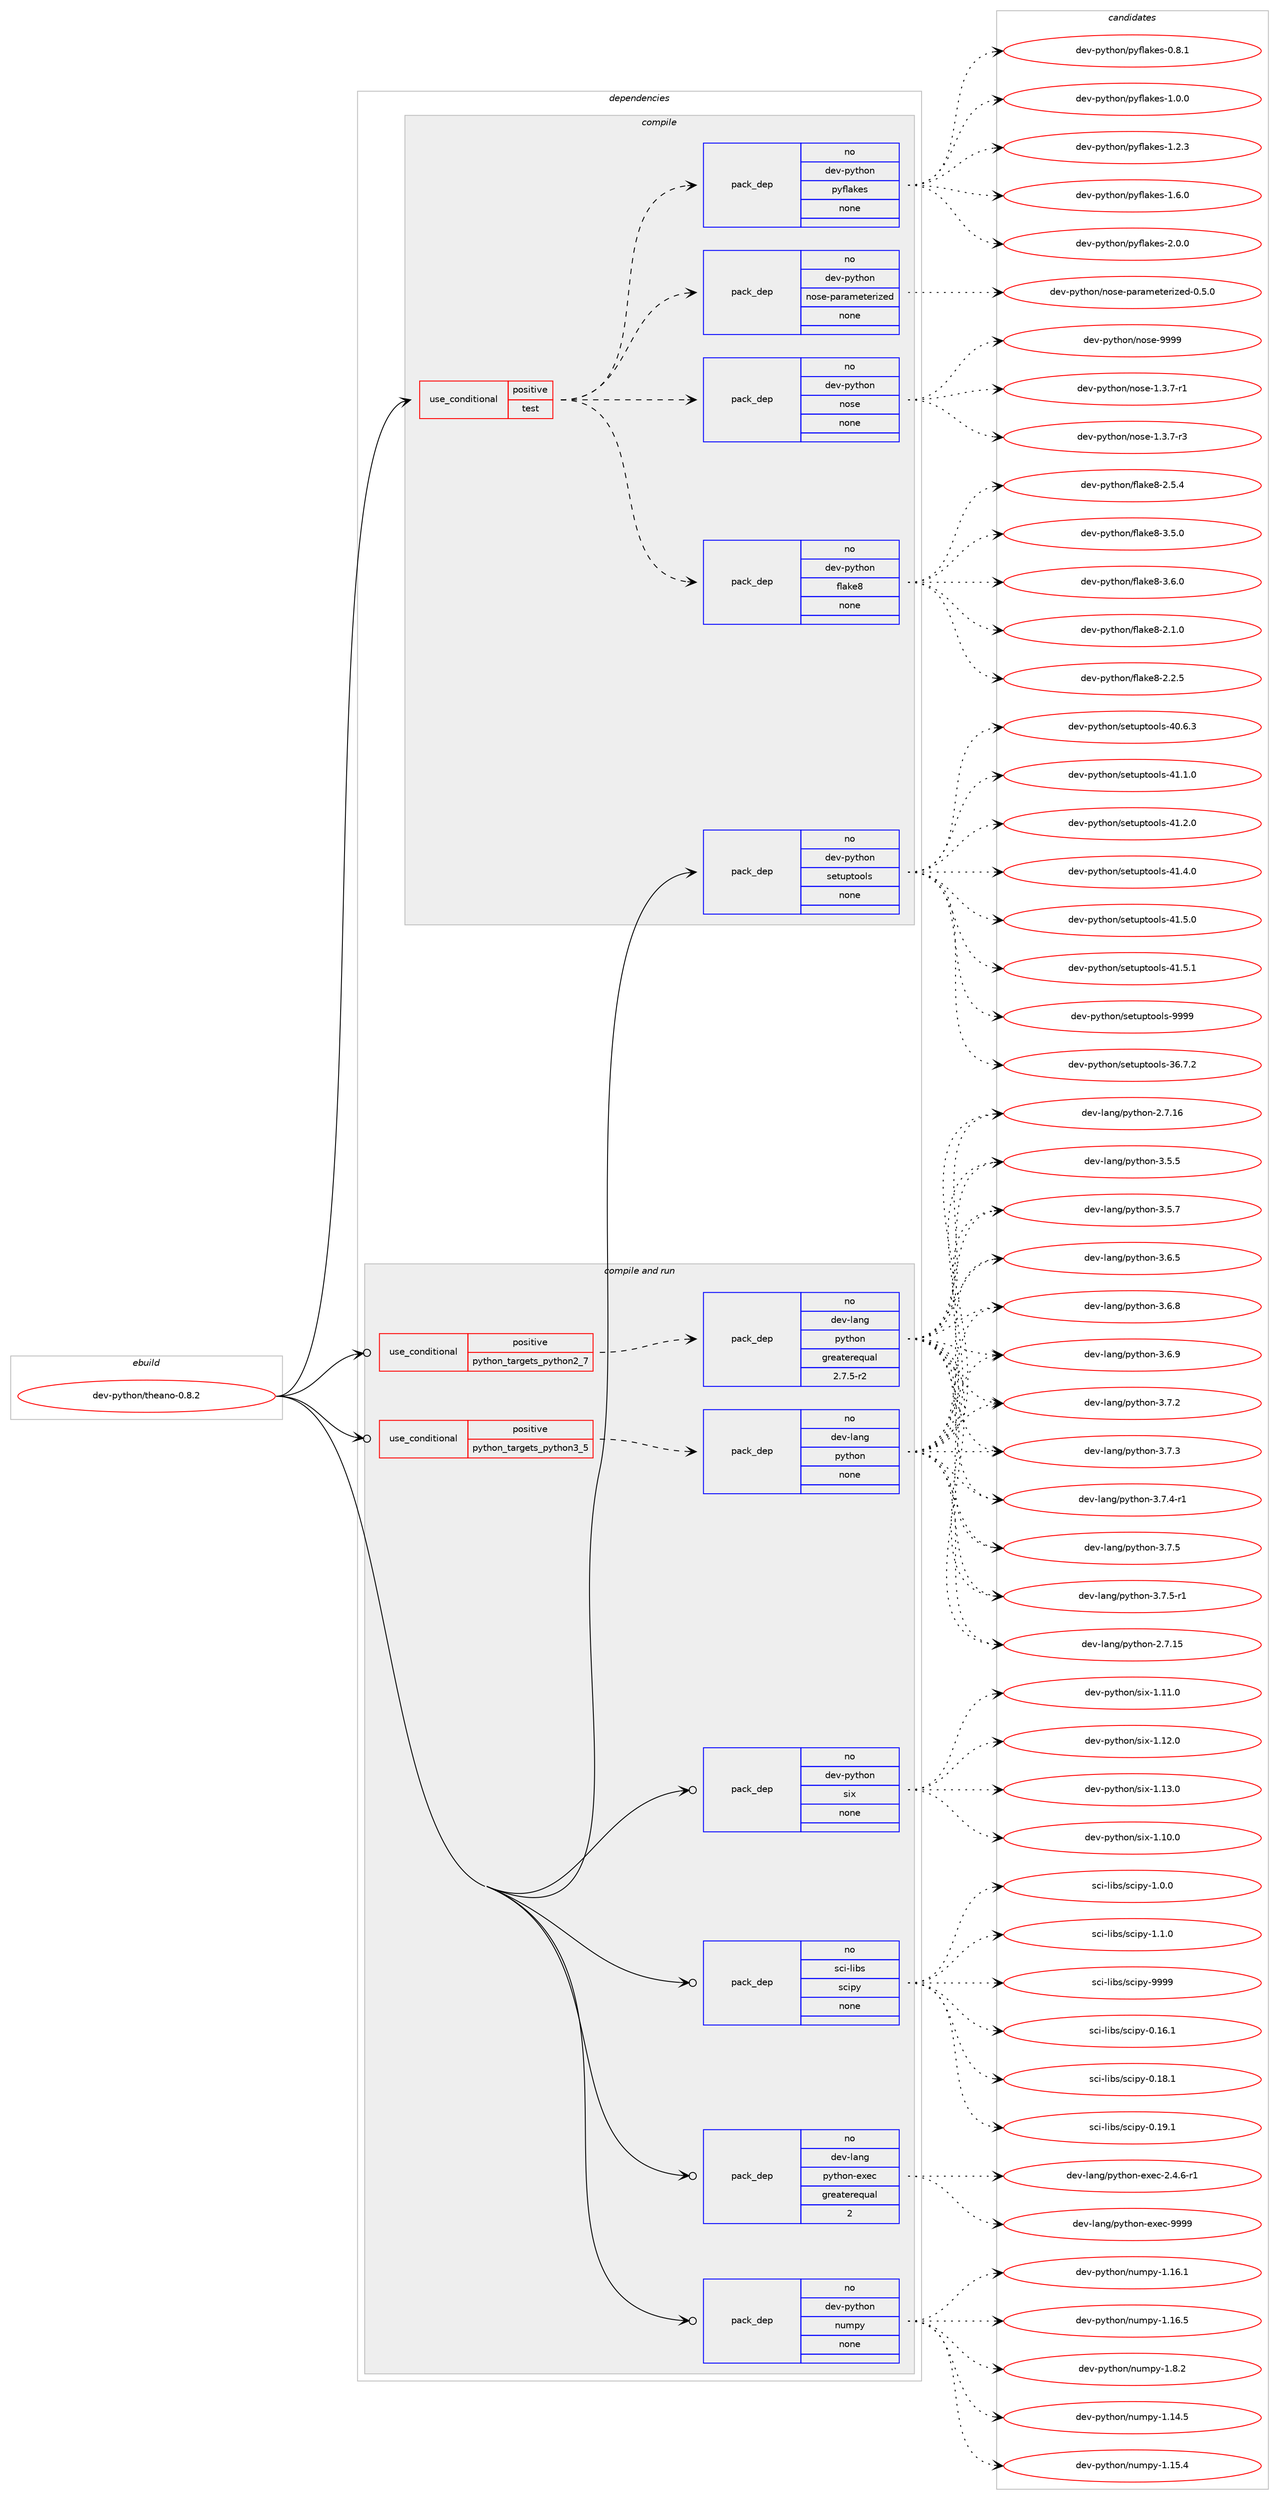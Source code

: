 digraph prolog {

# *************
# Graph options
# *************

newrank=true;
concentrate=true;
compound=true;
graph [rankdir=LR,fontname=Helvetica,fontsize=10,ranksep=1.5];#, ranksep=2.5, nodesep=0.2];
edge  [arrowhead=vee];
node  [fontname=Helvetica,fontsize=10];

# **********
# The ebuild
# **********

subgraph cluster_leftcol {
color=gray;
rank=same;
label=<<i>ebuild</i>>;
id [label="dev-python/theano-0.8.2", color=red, width=4, href="../dev-python/theano-0.8.2.svg"];
}

# ****************
# The dependencies
# ****************

subgraph cluster_midcol {
color=gray;
label=<<i>dependencies</i>>;
subgraph cluster_compile {
fillcolor="#eeeeee";
style=filled;
label=<<i>compile</i>>;
subgraph cond150464 {
dependency640716 [label=<<TABLE BORDER="0" CELLBORDER="1" CELLSPACING="0" CELLPADDING="4"><TR><TD ROWSPAN="3" CELLPADDING="10">use_conditional</TD></TR><TR><TD>positive</TD></TR><TR><TD>test</TD></TR></TABLE>>, shape=none, color=red];
subgraph pack478370 {
dependency640717 [label=<<TABLE BORDER="0" CELLBORDER="1" CELLSPACING="0" CELLPADDING="4" WIDTH="220"><TR><TD ROWSPAN="6" CELLPADDING="30">pack_dep</TD></TR><TR><TD WIDTH="110">no</TD></TR><TR><TD>dev-python</TD></TR><TR><TD>flake8</TD></TR><TR><TD>none</TD></TR><TR><TD></TD></TR></TABLE>>, shape=none, color=blue];
}
dependency640716:e -> dependency640717:w [weight=20,style="dashed",arrowhead="vee"];
subgraph pack478371 {
dependency640718 [label=<<TABLE BORDER="0" CELLBORDER="1" CELLSPACING="0" CELLPADDING="4" WIDTH="220"><TR><TD ROWSPAN="6" CELLPADDING="30">pack_dep</TD></TR><TR><TD WIDTH="110">no</TD></TR><TR><TD>dev-python</TD></TR><TR><TD>nose</TD></TR><TR><TD>none</TD></TR><TR><TD></TD></TR></TABLE>>, shape=none, color=blue];
}
dependency640716:e -> dependency640718:w [weight=20,style="dashed",arrowhead="vee"];
subgraph pack478372 {
dependency640719 [label=<<TABLE BORDER="0" CELLBORDER="1" CELLSPACING="0" CELLPADDING="4" WIDTH="220"><TR><TD ROWSPAN="6" CELLPADDING="30">pack_dep</TD></TR><TR><TD WIDTH="110">no</TD></TR><TR><TD>dev-python</TD></TR><TR><TD>nose-parameterized</TD></TR><TR><TD>none</TD></TR><TR><TD></TD></TR></TABLE>>, shape=none, color=blue];
}
dependency640716:e -> dependency640719:w [weight=20,style="dashed",arrowhead="vee"];
subgraph pack478373 {
dependency640720 [label=<<TABLE BORDER="0" CELLBORDER="1" CELLSPACING="0" CELLPADDING="4" WIDTH="220"><TR><TD ROWSPAN="6" CELLPADDING="30">pack_dep</TD></TR><TR><TD WIDTH="110">no</TD></TR><TR><TD>dev-python</TD></TR><TR><TD>pyflakes</TD></TR><TR><TD>none</TD></TR><TR><TD></TD></TR></TABLE>>, shape=none, color=blue];
}
dependency640716:e -> dependency640720:w [weight=20,style="dashed",arrowhead="vee"];
}
id:e -> dependency640716:w [weight=20,style="solid",arrowhead="vee"];
subgraph pack478374 {
dependency640721 [label=<<TABLE BORDER="0" CELLBORDER="1" CELLSPACING="0" CELLPADDING="4" WIDTH="220"><TR><TD ROWSPAN="6" CELLPADDING="30">pack_dep</TD></TR><TR><TD WIDTH="110">no</TD></TR><TR><TD>dev-python</TD></TR><TR><TD>setuptools</TD></TR><TR><TD>none</TD></TR><TR><TD></TD></TR></TABLE>>, shape=none, color=blue];
}
id:e -> dependency640721:w [weight=20,style="solid",arrowhead="vee"];
}
subgraph cluster_compileandrun {
fillcolor="#eeeeee";
style=filled;
label=<<i>compile and run</i>>;
subgraph cond150465 {
dependency640722 [label=<<TABLE BORDER="0" CELLBORDER="1" CELLSPACING="0" CELLPADDING="4"><TR><TD ROWSPAN="3" CELLPADDING="10">use_conditional</TD></TR><TR><TD>positive</TD></TR><TR><TD>python_targets_python2_7</TD></TR></TABLE>>, shape=none, color=red];
subgraph pack478375 {
dependency640723 [label=<<TABLE BORDER="0" CELLBORDER="1" CELLSPACING="0" CELLPADDING="4" WIDTH="220"><TR><TD ROWSPAN="6" CELLPADDING="30">pack_dep</TD></TR><TR><TD WIDTH="110">no</TD></TR><TR><TD>dev-lang</TD></TR><TR><TD>python</TD></TR><TR><TD>greaterequal</TD></TR><TR><TD>2.7.5-r2</TD></TR></TABLE>>, shape=none, color=blue];
}
dependency640722:e -> dependency640723:w [weight=20,style="dashed",arrowhead="vee"];
}
id:e -> dependency640722:w [weight=20,style="solid",arrowhead="odotvee"];
subgraph cond150466 {
dependency640724 [label=<<TABLE BORDER="0" CELLBORDER="1" CELLSPACING="0" CELLPADDING="4"><TR><TD ROWSPAN="3" CELLPADDING="10">use_conditional</TD></TR><TR><TD>positive</TD></TR><TR><TD>python_targets_python3_5</TD></TR></TABLE>>, shape=none, color=red];
subgraph pack478376 {
dependency640725 [label=<<TABLE BORDER="0" CELLBORDER="1" CELLSPACING="0" CELLPADDING="4" WIDTH="220"><TR><TD ROWSPAN="6" CELLPADDING="30">pack_dep</TD></TR><TR><TD WIDTH="110">no</TD></TR><TR><TD>dev-lang</TD></TR><TR><TD>python</TD></TR><TR><TD>none</TD></TR><TR><TD></TD></TR></TABLE>>, shape=none, color=blue];
}
dependency640724:e -> dependency640725:w [weight=20,style="dashed",arrowhead="vee"];
}
id:e -> dependency640724:w [weight=20,style="solid",arrowhead="odotvee"];
subgraph pack478377 {
dependency640726 [label=<<TABLE BORDER="0" CELLBORDER="1" CELLSPACING="0" CELLPADDING="4" WIDTH="220"><TR><TD ROWSPAN="6" CELLPADDING="30">pack_dep</TD></TR><TR><TD WIDTH="110">no</TD></TR><TR><TD>dev-lang</TD></TR><TR><TD>python-exec</TD></TR><TR><TD>greaterequal</TD></TR><TR><TD>2</TD></TR></TABLE>>, shape=none, color=blue];
}
id:e -> dependency640726:w [weight=20,style="solid",arrowhead="odotvee"];
subgraph pack478378 {
dependency640727 [label=<<TABLE BORDER="0" CELLBORDER="1" CELLSPACING="0" CELLPADDING="4" WIDTH="220"><TR><TD ROWSPAN="6" CELLPADDING="30">pack_dep</TD></TR><TR><TD WIDTH="110">no</TD></TR><TR><TD>dev-python</TD></TR><TR><TD>numpy</TD></TR><TR><TD>none</TD></TR><TR><TD></TD></TR></TABLE>>, shape=none, color=blue];
}
id:e -> dependency640727:w [weight=20,style="solid",arrowhead="odotvee"];
subgraph pack478379 {
dependency640728 [label=<<TABLE BORDER="0" CELLBORDER="1" CELLSPACING="0" CELLPADDING="4" WIDTH="220"><TR><TD ROWSPAN="6" CELLPADDING="30">pack_dep</TD></TR><TR><TD WIDTH="110">no</TD></TR><TR><TD>dev-python</TD></TR><TR><TD>six</TD></TR><TR><TD>none</TD></TR><TR><TD></TD></TR></TABLE>>, shape=none, color=blue];
}
id:e -> dependency640728:w [weight=20,style="solid",arrowhead="odotvee"];
subgraph pack478380 {
dependency640729 [label=<<TABLE BORDER="0" CELLBORDER="1" CELLSPACING="0" CELLPADDING="4" WIDTH="220"><TR><TD ROWSPAN="6" CELLPADDING="30">pack_dep</TD></TR><TR><TD WIDTH="110">no</TD></TR><TR><TD>sci-libs</TD></TR><TR><TD>scipy</TD></TR><TR><TD>none</TD></TR><TR><TD></TD></TR></TABLE>>, shape=none, color=blue];
}
id:e -> dependency640729:w [weight=20,style="solid",arrowhead="odotvee"];
}
subgraph cluster_run {
fillcolor="#eeeeee";
style=filled;
label=<<i>run</i>>;
}
}

# **************
# The candidates
# **************

subgraph cluster_choices {
rank=same;
color=gray;
label=<<i>candidates</i>>;

subgraph choice478370 {
color=black;
nodesep=1;
choice10010111845112121116104111110471021089710710156455046494648 [label="dev-python/flake8-2.1.0", color=red, width=4,href="../dev-python/flake8-2.1.0.svg"];
choice10010111845112121116104111110471021089710710156455046504653 [label="dev-python/flake8-2.2.5", color=red, width=4,href="../dev-python/flake8-2.2.5.svg"];
choice10010111845112121116104111110471021089710710156455046534652 [label="dev-python/flake8-2.5.4", color=red, width=4,href="../dev-python/flake8-2.5.4.svg"];
choice10010111845112121116104111110471021089710710156455146534648 [label="dev-python/flake8-3.5.0", color=red, width=4,href="../dev-python/flake8-3.5.0.svg"];
choice10010111845112121116104111110471021089710710156455146544648 [label="dev-python/flake8-3.6.0", color=red, width=4,href="../dev-python/flake8-3.6.0.svg"];
dependency640717:e -> choice10010111845112121116104111110471021089710710156455046494648:w [style=dotted,weight="100"];
dependency640717:e -> choice10010111845112121116104111110471021089710710156455046504653:w [style=dotted,weight="100"];
dependency640717:e -> choice10010111845112121116104111110471021089710710156455046534652:w [style=dotted,weight="100"];
dependency640717:e -> choice10010111845112121116104111110471021089710710156455146534648:w [style=dotted,weight="100"];
dependency640717:e -> choice10010111845112121116104111110471021089710710156455146544648:w [style=dotted,weight="100"];
}
subgraph choice478371 {
color=black;
nodesep=1;
choice10010111845112121116104111110471101111151014549465146554511449 [label="dev-python/nose-1.3.7-r1", color=red, width=4,href="../dev-python/nose-1.3.7-r1.svg"];
choice10010111845112121116104111110471101111151014549465146554511451 [label="dev-python/nose-1.3.7-r3", color=red, width=4,href="../dev-python/nose-1.3.7-r3.svg"];
choice10010111845112121116104111110471101111151014557575757 [label="dev-python/nose-9999", color=red, width=4,href="../dev-python/nose-9999.svg"];
dependency640718:e -> choice10010111845112121116104111110471101111151014549465146554511449:w [style=dotted,weight="100"];
dependency640718:e -> choice10010111845112121116104111110471101111151014549465146554511451:w [style=dotted,weight="100"];
dependency640718:e -> choice10010111845112121116104111110471101111151014557575757:w [style=dotted,weight="100"];
}
subgraph choice478372 {
color=black;
nodesep=1;
choice1001011184511212111610411111047110111115101451129711497109101116101114105122101100454846534648 [label="dev-python/nose-parameterized-0.5.0", color=red, width=4,href="../dev-python/nose-parameterized-0.5.0.svg"];
dependency640719:e -> choice1001011184511212111610411111047110111115101451129711497109101116101114105122101100454846534648:w [style=dotted,weight="100"];
}
subgraph choice478373 {
color=black;
nodesep=1;
choice100101118451121211161041111104711212110210897107101115454846564649 [label="dev-python/pyflakes-0.8.1", color=red, width=4,href="../dev-python/pyflakes-0.8.1.svg"];
choice100101118451121211161041111104711212110210897107101115454946484648 [label="dev-python/pyflakes-1.0.0", color=red, width=4,href="../dev-python/pyflakes-1.0.0.svg"];
choice100101118451121211161041111104711212110210897107101115454946504651 [label="dev-python/pyflakes-1.2.3", color=red, width=4,href="../dev-python/pyflakes-1.2.3.svg"];
choice100101118451121211161041111104711212110210897107101115454946544648 [label="dev-python/pyflakes-1.6.0", color=red, width=4,href="../dev-python/pyflakes-1.6.0.svg"];
choice100101118451121211161041111104711212110210897107101115455046484648 [label="dev-python/pyflakes-2.0.0", color=red, width=4,href="../dev-python/pyflakes-2.0.0.svg"];
dependency640720:e -> choice100101118451121211161041111104711212110210897107101115454846564649:w [style=dotted,weight="100"];
dependency640720:e -> choice100101118451121211161041111104711212110210897107101115454946484648:w [style=dotted,weight="100"];
dependency640720:e -> choice100101118451121211161041111104711212110210897107101115454946504651:w [style=dotted,weight="100"];
dependency640720:e -> choice100101118451121211161041111104711212110210897107101115454946544648:w [style=dotted,weight="100"];
dependency640720:e -> choice100101118451121211161041111104711212110210897107101115455046484648:w [style=dotted,weight="100"];
}
subgraph choice478374 {
color=black;
nodesep=1;
choice100101118451121211161041111104711510111611711211611111110811545515446554650 [label="dev-python/setuptools-36.7.2", color=red, width=4,href="../dev-python/setuptools-36.7.2.svg"];
choice100101118451121211161041111104711510111611711211611111110811545524846544651 [label="dev-python/setuptools-40.6.3", color=red, width=4,href="../dev-python/setuptools-40.6.3.svg"];
choice100101118451121211161041111104711510111611711211611111110811545524946494648 [label="dev-python/setuptools-41.1.0", color=red, width=4,href="../dev-python/setuptools-41.1.0.svg"];
choice100101118451121211161041111104711510111611711211611111110811545524946504648 [label="dev-python/setuptools-41.2.0", color=red, width=4,href="../dev-python/setuptools-41.2.0.svg"];
choice100101118451121211161041111104711510111611711211611111110811545524946524648 [label="dev-python/setuptools-41.4.0", color=red, width=4,href="../dev-python/setuptools-41.4.0.svg"];
choice100101118451121211161041111104711510111611711211611111110811545524946534648 [label="dev-python/setuptools-41.5.0", color=red, width=4,href="../dev-python/setuptools-41.5.0.svg"];
choice100101118451121211161041111104711510111611711211611111110811545524946534649 [label="dev-python/setuptools-41.5.1", color=red, width=4,href="../dev-python/setuptools-41.5.1.svg"];
choice10010111845112121116104111110471151011161171121161111111081154557575757 [label="dev-python/setuptools-9999", color=red, width=4,href="../dev-python/setuptools-9999.svg"];
dependency640721:e -> choice100101118451121211161041111104711510111611711211611111110811545515446554650:w [style=dotted,weight="100"];
dependency640721:e -> choice100101118451121211161041111104711510111611711211611111110811545524846544651:w [style=dotted,weight="100"];
dependency640721:e -> choice100101118451121211161041111104711510111611711211611111110811545524946494648:w [style=dotted,weight="100"];
dependency640721:e -> choice100101118451121211161041111104711510111611711211611111110811545524946504648:w [style=dotted,weight="100"];
dependency640721:e -> choice100101118451121211161041111104711510111611711211611111110811545524946524648:w [style=dotted,weight="100"];
dependency640721:e -> choice100101118451121211161041111104711510111611711211611111110811545524946534648:w [style=dotted,weight="100"];
dependency640721:e -> choice100101118451121211161041111104711510111611711211611111110811545524946534649:w [style=dotted,weight="100"];
dependency640721:e -> choice10010111845112121116104111110471151011161171121161111111081154557575757:w [style=dotted,weight="100"];
}
subgraph choice478375 {
color=black;
nodesep=1;
choice10010111845108971101034711212111610411111045504655464953 [label="dev-lang/python-2.7.15", color=red, width=4,href="../dev-lang/python-2.7.15.svg"];
choice10010111845108971101034711212111610411111045504655464954 [label="dev-lang/python-2.7.16", color=red, width=4,href="../dev-lang/python-2.7.16.svg"];
choice100101118451089711010347112121116104111110455146534653 [label="dev-lang/python-3.5.5", color=red, width=4,href="../dev-lang/python-3.5.5.svg"];
choice100101118451089711010347112121116104111110455146534655 [label="dev-lang/python-3.5.7", color=red, width=4,href="../dev-lang/python-3.5.7.svg"];
choice100101118451089711010347112121116104111110455146544653 [label="dev-lang/python-3.6.5", color=red, width=4,href="../dev-lang/python-3.6.5.svg"];
choice100101118451089711010347112121116104111110455146544656 [label="dev-lang/python-3.6.8", color=red, width=4,href="../dev-lang/python-3.6.8.svg"];
choice100101118451089711010347112121116104111110455146544657 [label="dev-lang/python-3.6.9", color=red, width=4,href="../dev-lang/python-3.6.9.svg"];
choice100101118451089711010347112121116104111110455146554650 [label="dev-lang/python-3.7.2", color=red, width=4,href="../dev-lang/python-3.7.2.svg"];
choice100101118451089711010347112121116104111110455146554651 [label="dev-lang/python-3.7.3", color=red, width=4,href="../dev-lang/python-3.7.3.svg"];
choice1001011184510897110103471121211161041111104551465546524511449 [label="dev-lang/python-3.7.4-r1", color=red, width=4,href="../dev-lang/python-3.7.4-r1.svg"];
choice100101118451089711010347112121116104111110455146554653 [label="dev-lang/python-3.7.5", color=red, width=4,href="../dev-lang/python-3.7.5.svg"];
choice1001011184510897110103471121211161041111104551465546534511449 [label="dev-lang/python-3.7.5-r1", color=red, width=4,href="../dev-lang/python-3.7.5-r1.svg"];
dependency640723:e -> choice10010111845108971101034711212111610411111045504655464953:w [style=dotted,weight="100"];
dependency640723:e -> choice10010111845108971101034711212111610411111045504655464954:w [style=dotted,weight="100"];
dependency640723:e -> choice100101118451089711010347112121116104111110455146534653:w [style=dotted,weight="100"];
dependency640723:e -> choice100101118451089711010347112121116104111110455146534655:w [style=dotted,weight="100"];
dependency640723:e -> choice100101118451089711010347112121116104111110455146544653:w [style=dotted,weight="100"];
dependency640723:e -> choice100101118451089711010347112121116104111110455146544656:w [style=dotted,weight="100"];
dependency640723:e -> choice100101118451089711010347112121116104111110455146544657:w [style=dotted,weight="100"];
dependency640723:e -> choice100101118451089711010347112121116104111110455146554650:w [style=dotted,weight="100"];
dependency640723:e -> choice100101118451089711010347112121116104111110455146554651:w [style=dotted,weight="100"];
dependency640723:e -> choice1001011184510897110103471121211161041111104551465546524511449:w [style=dotted,weight="100"];
dependency640723:e -> choice100101118451089711010347112121116104111110455146554653:w [style=dotted,weight="100"];
dependency640723:e -> choice1001011184510897110103471121211161041111104551465546534511449:w [style=dotted,weight="100"];
}
subgraph choice478376 {
color=black;
nodesep=1;
choice10010111845108971101034711212111610411111045504655464953 [label="dev-lang/python-2.7.15", color=red, width=4,href="../dev-lang/python-2.7.15.svg"];
choice10010111845108971101034711212111610411111045504655464954 [label="dev-lang/python-2.7.16", color=red, width=4,href="../dev-lang/python-2.7.16.svg"];
choice100101118451089711010347112121116104111110455146534653 [label="dev-lang/python-3.5.5", color=red, width=4,href="../dev-lang/python-3.5.5.svg"];
choice100101118451089711010347112121116104111110455146534655 [label="dev-lang/python-3.5.7", color=red, width=4,href="../dev-lang/python-3.5.7.svg"];
choice100101118451089711010347112121116104111110455146544653 [label="dev-lang/python-3.6.5", color=red, width=4,href="../dev-lang/python-3.6.5.svg"];
choice100101118451089711010347112121116104111110455146544656 [label="dev-lang/python-3.6.8", color=red, width=4,href="../dev-lang/python-3.6.8.svg"];
choice100101118451089711010347112121116104111110455146544657 [label="dev-lang/python-3.6.9", color=red, width=4,href="../dev-lang/python-3.6.9.svg"];
choice100101118451089711010347112121116104111110455146554650 [label="dev-lang/python-3.7.2", color=red, width=4,href="../dev-lang/python-3.7.2.svg"];
choice100101118451089711010347112121116104111110455146554651 [label="dev-lang/python-3.7.3", color=red, width=4,href="../dev-lang/python-3.7.3.svg"];
choice1001011184510897110103471121211161041111104551465546524511449 [label="dev-lang/python-3.7.4-r1", color=red, width=4,href="../dev-lang/python-3.7.4-r1.svg"];
choice100101118451089711010347112121116104111110455146554653 [label="dev-lang/python-3.7.5", color=red, width=4,href="../dev-lang/python-3.7.5.svg"];
choice1001011184510897110103471121211161041111104551465546534511449 [label="dev-lang/python-3.7.5-r1", color=red, width=4,href="../dev-lang/python-3.7.5-r1.svg"];
dependency640725:e -> choice10010111845108971101034711212111610411111045504655464953:w [style=dotted,weight="100"];
dependency640725:e -> choice10010111845108971101034711212111610411111045504655464954:w [style=dotted,weight="100"];
dependency640725:e -> choice100101118451089711010347112121116104111110455146534653:w [style=dotted,weight="100"];
dependency640725:e -> choice100101118451089711010347112121116104111110455146534655:w [style=dotted,weight="100"];
dependency640725:e -> choice100101118451089711010347112121116104111110455146544653:w [style=dotted,weight="100"];
dependency640725:e -> choice100101118451089711010347112121116104111110455146544656:w [style=dotted,weight="100"];
dependency640725:e -> choice100101118451089711010347112121116104111110455146544657:w [style=dotted,weight="100"];
dependency640725:e -> choice100101118451089711010347112121116104111110455146554650:w [style=dotted,weight="100"];
dependency640725:e -> choice100101118451089711010347112121116104111110455146554651:w [style=dotted,weight="100"];
dependency640725:e -> choice1001011184510897110103471121211161041111104551465546524511449:w [style=dotted,weight="100"];
dependency640725:e -> choice100101118451089711010347112121116104111110455146554653:w [style=dotted,weight="100"];
dependency640725:e -> choice1001011184510897110103471121211161041111104551465546534511449:w [style=dotted,weight="100"];
}
subgraph choice478377 {
color=black;
nodesep=1;
choice10010111845108971101034711212111610411111045101120101994550465246544511449 [label="dev-lang/python-exec-2.4.6-r1", color=red, width=4,href="../dev-lang/python-exec-2.4.6-r1.svg"];
choice10010111845108971101034711212111610411111045101120101994557575757 [label="dev-lang/python-exec-9999", color=red, width=4,href="../dev-lang/python-exec-9999.svg"];
dependency640726:e -> choice10010111845108971101034711212111610411111045101120101994550465246544511449:w [style=dotted,weight="100"];
dependency640726:e -> choice10010111845108971101034711212111610411111045101120101994557575757:w [style=dotted,weight="100"];
}
subgraph choice478378 {
color=black;
nodesep=1;
choice100101118451121211161041111104711011710911212145494649524653 [label="dev-python/numpy-1.14.5", color=red, width=4,href="../dev-python/numpy-1.14.5.svg"];
choice100101118451121211161041111104711011710911212145494649534652 [label="dev-python/numpy-1.15.4", color=red, width=4,href="../dev-python/numpy-1.15.4.svg"];
choice100101118451121211161041111104711011710911212145494649544649 [label="dev-python/numpy-1.16.1", color=red, width=4,href="../dev-python/numpy-1.16.1.svg"];
choice100101118451121211161041111104711011710911212145494649544653 [label="dev-python/numpy-1.16.5", color=red, width=4,href="../dev-python/numpy-1.16.5.svg"];
choice1001011184511212111610411111047110117109112121454946564650 [label="dev-python/numpy-1.8.2", color=red, width=4,href="../dev-python/numpy-1.8.2.svg"];
dependency640727:e -> choice100101118451121211161041111104711011710911212145494649524653:w [style=dotted,weight="100"];
dependency640727:e -> choice100101118451121211161041111104711011710911212145494649534652:w [style=dotted,weight="100"];
dependency640727:e -> choice100101118451121211161041111104711011710911212145494649544649:w [style=dotted,weight="100"];
dependency640727:e -> choice100101118451121211161041111104711011710911212145494649544653:w [style=dotted,weight="100"];
dependency640727:e -> choice1001011184511212111610411111047110117109112121454946564650:w [style=dotted,weight="100"];
}
subgraph choice478379 {
color=black;
nodesep=1;
choice100101118451121211161041111104711510512045494649484648 [label="dev-python/six-1.10.0", color=red, width=4,href="../dev-python/six-1.10.0.svg"];
choice100101118451121211161041111104711510512045494649494648 [label="dev-python/six-1.11.0", color=red, width=4,href="../dev-python/six-1.11.0.svg"];
choice100101118451121211161041111104711510512045494649504648 [label="dev-python/six-1.12.0", color=red, width=4,href="../dev-python/six-1.12.0.svg"];
choice100101118451121211161041111104711510512045494649514648 [label="dev-python/six-1.13.0", color=red, width=4,href="../dev-python/six-1.13.0.svg"];
dependency640728:e -> choice100101118451121211161041111104711510512045494649484648:w [style=dotted,weight="100"];
dependency640728:e -> choice100101118451121211161041111104711510512045494649494648:w [style=dotted,weight="100"];
dependency640728:e -> choice100101118451121211161041111104711510512045494649504648:w [style=dotted,weight="100"];
dependency640728:e -> choice100101118451121211161041111104711510512045494649514648:w [style=dotted,weight="100"];
}
subgraph choice478380 {
color=black;
nodesep=1;
choice115991054510810598115471159910511212145484649544649 [label="sci-libs/scipy-0.16.1", color=red, width=4,href="../sci-libs/scipy-0.16.1.svg"];
choice115991054510810598115471159910511212145484649564649 [label="sci-libs/scipy-0.18.1", color=red, width=4,href="../sci-libs/scipy-0.18.1.svg"];
choice115991054510810598115471159910511212145484649574649 [label="sci-libs/scipy-0.19.1", color=red, width=4,href="../sci-libs/scipy-0.19.1.svg"];
choice1159910545108105981154711599105112121454946484648 [label="sci-libs/scipy-1.0.0", color=red, width=4,href="../sci-libs/scipy-1.0.0.svg"];
choice1159910545108105981154711599105112121454946494648 [label="sci-libs/scipy-1.1.0", color=red, width=4,href="../sci-libs/scipy-1.1.0.svg"];
choice11599105451081059811547115991051121214557575757 [label="sci-libs/scipy-9999", color=red, width=4,href="../sci-libs/scipy-9999.svg"];
dependency640729:e -> choice115991054510810598115471159910511212145484649544649:w [style=dotted,weight="100"];
dependency640729:e -> choice115991054510810598115471159910511212145484649564649:w [style=dotted,weight="100"];
dependency640729:e -> choice115991054510810598115471159910511212145484649574649:w [style=dotted,weight="100"];
dependency640729:e -> choice1159910545108105981154711599105112121454946484648:w [style=dotted,weight="100"];
dependency640729:e -> choice1159910545108105981154711599105112121454946494648:w [style=dotted,weight="100"];
dependency640729:e -> choice11599105451081059811547115991051121214557575757:w [style=dotted,weight="100"];
}
}

}
